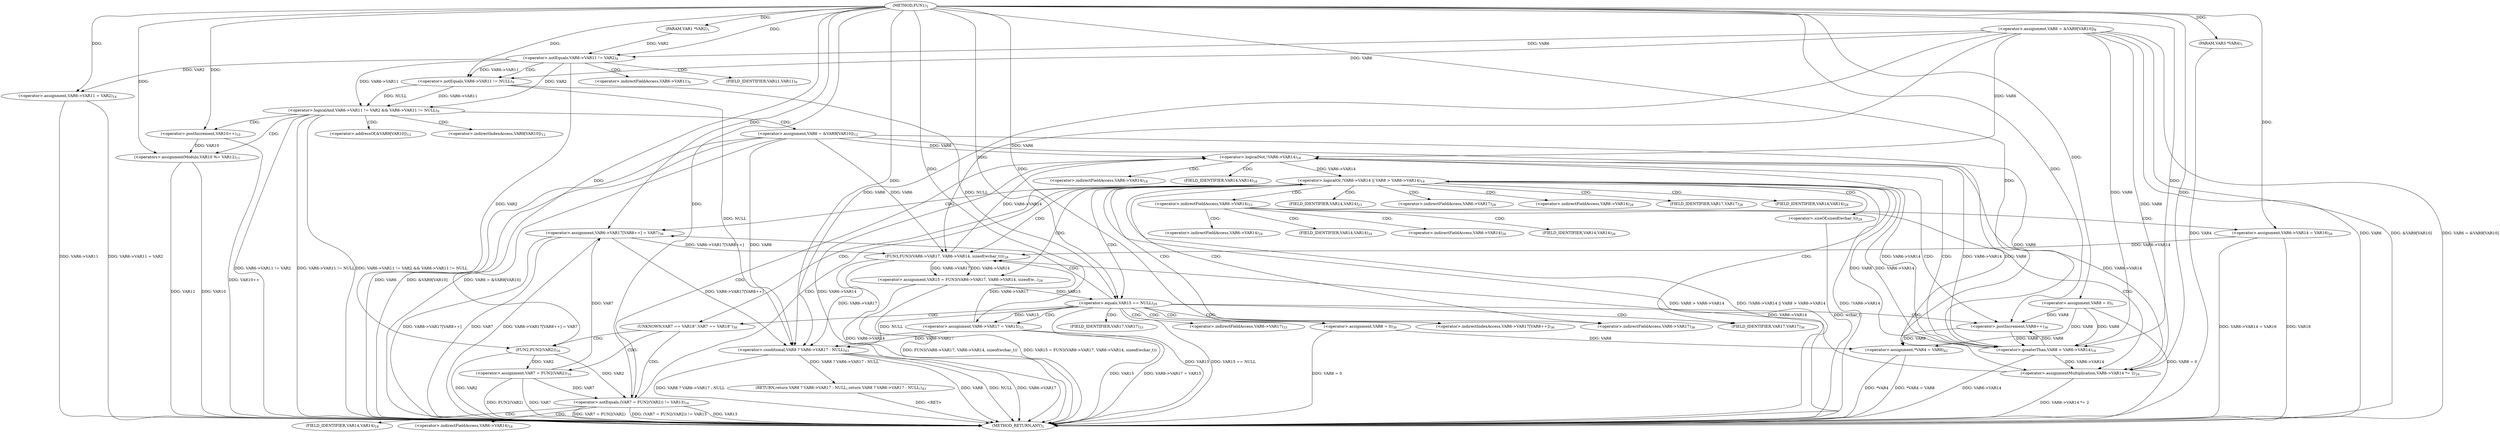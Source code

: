 digraph "FUN1" {  
"8" [label = <(METHOD,FUN1)<SUB>1</SUB>> ]
"139" [label = <(METHOD_RETURN,ANY)<SUB>1</SUB>> ]
"9" [label = <(PARAM,VAR1 *VAR2)<SUB>1</SUB>> ]
"10" [label = <(PARAM,VAR3 *VAR4)<SUB>1</SUB>> ]
"15" [label = <(&lt;operator&gt;.assignment,VAR8 = 0)<SUB>5</SUB>> ]
"18" [label = <(&lt;operator&gt;.assignment,VAR6 = &amp;VAR9[VAR10])<SUB>8</SUB>> ]
"48" [label = <(&lt;operator&gt;.assignment,VAR6-&gt;VAR11 = VAR2)<SUB>14</SUB>> ]
"128" [label = <(&lt;operator&gt;.assignment,*VAR4 = VAR8)<SUB>42</SUB>> ]
"132" [label = <(RETURN,return VAR8 ? VAR6-&gt;VAR17 : NULL;,return VAR8 ? VAR6-&gt;VAR17 : NULL;)<SUB>43</SUB>> ]
"25" [label = <(&lt;operator&gt;.logicalAnd,VAR6-&gt;VAR11 != VAR2 &amp;&amp; VAR6-&gt;VAR11 != NULL)<SUB>9</SUB>> ]
"54" [label = <(&lt;operator&gt;.notEquals,(VAR7 = FUN2(VAR2)) != VAR13)<SUB>16</SUB>> ]
"133" [label = <(&lt;operator&gt;.conditional,VAR8 ? VAR6-&gt;VAR17 : NULL)<SUB>43</SUB>> ]
"37" [label = <(&lt;operator&gt;.postIncrement,VAR10++)<SUB>10</SUB>> ]
"39" [label = <(&lt;operators&gt;.assignmentModulo,VAR10 %= VAR12)<SUB>11</SUB>> ]
"42" [label = <(&lt;operator&gt;.assignment,VAR6 = &amp;VAR9[VAR10])<SUB>12</SUB>> ]
"116" [label = <(&lt;operator&gt;.assignment,VAR6-&gt;VAR17[VAR8++] = VAR7)<SUB>36</SUB>> ]
"26" [label = <(&lt;operator&gt;.notEquals,VAR6-&gt;VAR11 != VAR2)<SUB>9</SUB>> ]
"31" [label = <(&lt;operator&gt;.notEquals,VAR6-&gt;VAR11 != NULL)<SUB>9</SUB>> ]
"55" [label = <(&lt;operator&gt;.assignment,VAR7 = FUN2(VAR2))<SUB>16</SUB>> ]
"62" [label = <(&lt;operator&gt;.logicalOr,!VAR6-&gt;VAR14 || VAR8 &gt; VAR6-&gt;VAR14)<SUB>18</SUB>> ]
"57" [label = <(FUN2,FUN2(VAR2))<SUB>16</SUB>> ]
"91" [label = <(&lt;operator&gt;.assignment,VAR15 = FUN3(VAR6-&gt;VAR17, VAR6-&gt;VAR14, sizeof(w...)<SUB>28</SUB>> ]
"111" [label = <(&lt;operator&gt;.assignment,VAR6-&gt;VAR17 = VAR15)<SUB>33</SUB>> ]
"63" [label = <(&lt;operator&gt;.logicalNot,!VAR6-&gt;VAR14)<SUB>18</SUB>> ]
"67" [label = <(&lt;operator&gt;.greaterThan,VAR8 &gt; VAR6-&gt;VAR14)<SUB>18</SUB>> ]
"103" [label = <(&lt;operator&gt;.equals,VAR15 == NULL)<SUB>29</SUB>> ]
"121" [label = <(&lt;operator&gt;.postIncrement,VAR8++)<SUB>36</SUB>> ]
"79" [label = <(&lt;operator&gt;.assignmentMultiplication,VAR6-&gt;VAR14 *= 2)<SUB>24</SUB>> ]
"93" [label = <(FUN3,FUN3(VAR6-&gt;VAR17, VAR6-&gt;VAR14, sizeof(wchar_t)))<SUB>28</SUB>> ]
"107" [label = <(&lt;operator&gt;.assignment,VAR8 = 0)<SUB>30</SUB>> ]
"86" [label = <(&lt;operator&gt;.assignment,VAR6-&gt;VAR14 = VAR16)<SUB>26</SUB>> ]
"100" [label = <(&lt;operator&gt;.sizeOf,sizeof(wchar_t))<SUB>28</SUB>> ]
"32" [label = <(&lt;operator&gt;.indirectFieldAccess,VAR6-&gt;VAR11)<SUB>9</SUB>> ]
"44" [label = <(&lt;operator&gt;.addressOf,&amp;VAR9[VAR10])<SUB>12</SUB>> ]
"117" [label = <(&lt;operator&gt;.indirectIndexAccess,VAR6-&gt;VAR17[VAR8++])<SUB>36</SUB>> ]
"125" [label = <(UNKNOWN,VAR7 == VAR18'',VAR7 == VAR18'')<SUB>38</SUB>> ]
"34" [label = <(FIELD_IDENTIFIER,VAR11,VAR11)<SUB>9</SUB>> ]
"45" [label = <(&lt;operator&gt;.indirectIndexAccess,VAR9[VAR10])<SUB>12</SUB>> ]
"118" [label = <(&lt;operator&gt;.indirectFieldAccess,VAR6-&gt;VAR17)<SUB>36</SUB>> ]
"64" [label = <(&lt;operator&gt;.indirectFieldAccess,VAR6-&gt;VAR14)<SUB>18</SUB>> ]
"69" [label = <(&lt;operator&gt;.indirectFieldAccess,VAR6-&gt;VAR14)<SUB>18</SUB>> ]
"75" [label = <(&lt;operator&gt;.indirectFieldAccess,VAR6-&gt;VAR14)<SUB>23</SUB>> ]
"112" [label = <(&lt;operator&gt;.indirectFieldAccess,VAR6-&gt;VAR17)<SUB>33</SUB>> ]
"120" [label = <(FIELD_IDENTIFIER,VAR17,VAR17)<SUB>36</SUB>> ]
"66" [label = <(FIELD_IDENTIFIER,VAR14,VAR14)<SUB>18</SUB>> ]
"71" [label = <(FIELD_IDENTIFIER,VAR14,VAR14)<SUB>18</SUB>> ]
"77" [label = <(FIELD_IDENTIFIER,VAR14,VAR14)<SUB>23</SUB>> ]
"94" [label = <(&lt;operator&gt;.indirectFieldAccess,VAR6-&gt;VAR17)<SUB>28</SUB>> ]
"97" [label = <(&lt;operator&gt;.indirectFieldAccess,VAR6-&gt;VAR14)<SUB>28</SUB>> ]
"114" [label = <(FIELD_IDENTIFIER,VAR17,VAR17)<SUB>33</SUB>> ]
"80" [label = <(&lt;operator&gt;.indirectFieldAccess,VAR6-&gt;VAR14)<SUB>24</SUB>> ]
"96" [label = <(FIELD_IDENTIFIER,VAR17,VAR17)<SUB>28</SUB>> ]
"99" [label = <(FIELD_IDENTIFIER,VAR14,VAR14)<SUB>28</SUB>> ]
"82" [label = <(FIELD_IDENTIFIER,VAR14,VAR14)<SUB>24</SUB>> ]
"87" [label = <(&lt;operator&gt;.indirectFieldAccess,VAR6-&gt;VAR14)<SUB>26</SUB>> ]
"89" [label = <(FIELD_IDENTIFIER,VAR14,VAR14)<SUB>26</SUB>> ]
  "132" -> "139"  [ label = "DDG: &lt;RET&gt;"] 
  "10" -> "139"  [ label = "DDG: VAR4"] 
  "15" -> "139"  [ label = "DDG: VAR8 = 0"] 
  "18" -> "139"  [ label = "DDG: VAR6"] 
  "18" -> "139"  [ label = "DDG: &amp;VAR9[VAR10]"] 
  "18" -> "139"  [ label = "DDG: VAR6 = &amp;VAR9[VAR10]"] 
  "25" -> "139"  [ label = "DDG: VAR6-&gt;VAR11 != VAR2"] 
  "25" -> "139"  [ label = "DDG: VAR6-&gt;VAR11 != NULL"] 
  "25" -> "139"  [ label = "DDG: VAR6-&gt;VAR11 != VAR2 &amp;&amp; VAR6-&gt;VAR11 != NULL"] 
  "37" -> "139"  [ label = "DDG: VAR10++"] 
  "39" -> "139"  [ label = "DDG: VAR10"] 
  "42" -> "139"  [ label = "DDG: VAR6"] 
  "42" -> "139"  [ label = "DDG: &amp;VAR9[VAR10]"] 
  "42" -> "139"  [ label = "DDG: VAR6 = &amp;VAR9[VAR10]"] 
  "48" -> "139"  [ label = "DDG: VAR6-&gt;VAR11"] 
  "48" -> "139"  [ label = "DDG: VAR6-&gt;VAR11 = VAR2"] 
  "55" -> "139"  [ label = "DDG: VAR7"] 
  "57" -> "139"  [ label = "DDG: VAR2"] 
  "55" -> "139"  [ label = "DDG: FUN2(VAR2)"] 
  "54" -> "139"  [ label = "DDG: VAR7 = FUN2(VAR2)"] 
  "54" -> "139"  [ label = "DDG: (VAR7 = FUN2(VAR2)) != VAR13"] 
  "63" -> "139"  [ label = "DDG: VAR6-&gt;VAR14"] 
  "62" -> "139"  [ label = "DDG: !VAR6-&gt;VAR14"] 
  "67" -> "139"  [ label = "DDG: VAR6-&gt;VAR14"] 
  "62" -> "139"  [ label = "DDG: VAR8 &gt; VAR6-&gt;VAR14"] 
  "62" -> "139"  [ label = "DDG: !VAR6-&gt;VAR14 || VAR8 &gt; VAR6-&gt;VAR14"] 
  "86" -> "139"  [ label = "DDG: VAR6-&gt;VAR14 = VAR16"] 
  "79" -> "139"  [ label = "DDG: VAR6-&gt;VAR14 *= 2"] 
  "93" -> "139"  [ label = "DDG: VAR6-&gt;VAR14"] 
  "91" -> "139"  [ label = "DDG: FUN3(VAR6-&gt;VAR17, VAR6-&gt;VAR14, sizeof(wchar_t))"] 
  "91" -> "139"  [ label = "DDG: VAR15 = FUN3(VAR6-&gt;VAR17, VAR6-&gt;VAR14, sizeof(wchar_t))"] 
  "103" -> "139"  [ label = "DDG: VAR15"] 
  "103" -> "139"  [ label = "DDG: VAR15 == NULL"] 
  "111" -> "139"  [ label = "DDG: VAR15"] 
  "111" -> "139"  [ label = "DDG: VAR6-&gt;VAR17 = VAR15"] 
  "116" -> "139"  [ label = "DDG: VAR6-&gt;VAR17[VAR8++]"] 
  "116" -> "139"  [ label = "DDG: VAR7"] 
  "116" -> "139"  [ label = "DDG: VAR6-&gt;VAR17[VAR8++] = VAR7"] 
  "107" -> "139"  [ label = "DDG: VAR8 = 0"] 
  "128" -> "139"  [ label = "DDG: *VAR4"] 
  "128" -> "139"  [ label = "DDG: *VAR4 = VAR8"] 
  "133" -> "139"  [ label = "DDG: VAR8"] 
  "133" -> "139"  [ label = "DDG: NULL"] 
  "133" -> "139"  [ label = "DDG: VAR6-&gt;VAR17"] 
  "133" -> "139"  [ label = "DDG: VAR8 ? VAR6-&gt;VAR17 : NULL"] 
  "86" -> "139"  [ label = "DDG: VAR16"] 
  "100" -> "139"  [ label = "DDG: wchar_t"] 
  "54" -> "139"  [ label = "DDG: VAR13"] 
  "39" -> "139"  [ label = "DDG: VAR12"] 
  "8" -> "9"  [ label = "DDG: "] 
  "8" -> "10"  [ label = "DDG: "] 
  "8" -> "15"  [ label = "DDG: "] 
  "26" -> "48"  [ label = "DDG: VAR2"] 
  "8" -> "48"  [ label = "DDG: "] 
  "15" -> "128"  [ label = "DDG: VAR8"] 
  "121" -> "128"  [ label = "DDG: VAR8"] 
  "107" -> "128"  [ label = "DDG: VAR8"] 
  "8" -> "128"  [ label = "DDG: "] 
  "133" -> "132"  [ label = "DDG: VAR8 ? VAR6-&gt;VAR17 : NULL"] 
  "18" -> "133"  [ label = "DDG: VAR6"] 
  "42" -> "133"  [ label = "DDG: VAR6"] 
  "93" -> "133"  [ label = "DDG: VAR6-&gt;VAR17"] 
  "111" -> "133"  [ label = "DDG: VAR6-&gt;VAR17"] 
  "116" -> "133"  [ label = "DDG: VAR6-&gt;VAR17[VAR8++]"] 
  "31" -> "133"  [ label = "DDG: NULL"] 
  "103" -> "133"  [ label = "DDG: NULL"] 
  "8" -> "133"  [ label = "DDG: "] 
  "26" -> "25"  [ label = "DDG: VAR6-&gt;VAR11"] 
  "26" -> "25"  [ label = "DDG: VAR2"] 
  "31" -> "25"  [ label = "DDG: VAR6-&gt;VAR11"] 
  "31" -> "25"  [ label = "DDG: NULL"] 
  "8" -> "39"  [ label = "DDG: "] 
  "55" -> "54"  [ label = "DDG: VAR7"] 
  "57" -> "54"  [ label = "DDG: VAR2"] 
  "8" -> "54"  [ label = "DDG: "] 
  "55" -> "116"  [ label = "DDG: VAR7"] 
  "8" -> "116"  [ label = "DDG: "] 
  "18" -> "26"  [ label = "DDG: VAR6"] 
  "9" -> "26"  [ label = "DDG: VAR2"] 
  "8" -> "26"  [ label = "DDG: "] 
  "18" -> "31"  [ label = "DDG: VAR6"] 
  "26" -> "31"  [ label = "DDG: VAR6-&gt;VAR11"] 
  "8" -> "31"  [ label = "DDG: "] 
  "8" -> "37"  [ label = "DDG: "] 
  "37" -> "39"  [ label = "DDG: VAR10"] 
  "57" -> "55"  [ label = "DDG: VAR2"] 
  "8" -> "57"  [ label = "DDG: "] 
  "26" -> "57"  [ label = "DDG: VAR2"] 
  "63" -> "62"  [ label = "DDG: VAR6-&gt;VAR14"] 
  "67" -> "62"  [ label = "DDG: VAR8"] 
  "67" -> "62"  [ label = "DDG: VAR6-&gt;VAR14"] 
  "93" -> "91"  [ label = "DDG: VAR6-&gt;VAR17"] 
  "93" -> "91"  [ label = "DDG: VAR6-&gt;VAR14"] 
  "103" -> "111"  [ label = "DDG: VAR15"] 
  "8" -> "111"  [ label = "DDG: "] 
  "18" -> "63"  [ label = "DDG: VAR6"] 
  "42" -> "63"  [ label = "DDG: VAR6"] 
  "67" -> "63"  [ label = "DDG: VAR6-&gt;VAR14"] 
  "93" -> "63"  [ label = "DDG: VAR6-&gt;VAR14"] 
  "15" -> "67"  [ label = "DDG: VAR8"] 
  "121" -> "67"  [ label = "DDG: VAR8"] 
  "8" -> "67"  [ label = "DDG: "] 
  "18" -> "67"  [ label = "DDG: VAR6"] 
  "42" -> "67"  [ label = "DDG: VAR6"] 
  "63" -> "67"  [ label = "DDG: VAR6-&gt;VAR14"] 
  "15" -> "121"  [ label = "DDG: VAR8"] 
  "67" -> "121"  [ label = "DDG: VAR8"] 
  "8" -> "121"  [ label = "DDG: "] 
  "8" -> "79"  [ label = "DDG: "] 
  "18" -> "93"  [ label = "DDG: VAR6"] 
  "42" -> "93"  [ label = "DDG: VAR6"] 
  "111" -> "93"  [ label = "DDG: VAR6-&gt;VAR17"] 
  "116" -> "93"  [ label = "DDG: VAR6-&gt;VAR17[VAR8++]"] 
  "86" -> "93"  [ label = "DDG: VAR6-&gt;VAR14"] 
  "79" -> "93"  [ label = "DDG: VAR6-&gt;VAR14"] 
  "91" -> "103"  [ label = "DDG: VAR15"] 
  "8" -> "103"  [ label = "DDG: "] 
  "31" -> "103"  [ label = "DDG: NULL"] 
  "8" -> "107"  [ label = "DDG: "] 
  "18" -> "79"  [ label = "DDG: VAR6"] 
  "42" -> "79"  [ label = "DDG: VAR6"] 
  "63" -> "79"  [ label = "DDG: VAR6-&gt;VAR14"] 
  "67" -> "79"  [ label = "DDG: VAR6-&gt;VAR14"] 
  "8" -> "86"  [ label = "DDG: "] 
  "25" -> "42"  [ label = "CDG: "] 
  "25" -> "37"  [ label = "CDG: "] 
  "25" -> "45"  [ label = "CDG: "] 
  "25" -> "44"  [ label = "CDG: "] 
  "25" -> "39"  [ label = "CDG: "] 
  "54" -> "64"  [ label = "CDG: "] 
  "54" -> "66"  [ label = "CDG: "] 
  "54" -> "63"  [ label = "CDG: "] 
  "54" -> "62"  [ label = "CDG: "] 
  "26" -> "34"  [ label = "CDG: "] 
  "26" -> "32"  [ label = "CDG: "] 
  "26" -> "31"  [ label = "CDG: "] 
  "62" -> "94"  [ label = "CDG: "] 
  "62" -> "96"  [ label = "CDG: "] 
  "62" -> "77"  [ label = "CDG: "] 
  "62" -> "120"  [ label = "CDG: "] 
  "62" -> "116"  [ label = "CDG: "] 
  "62" -> "75"  [ label = "CDG: "] 
  "62" -> "99"  [ label = "CDG: "] 
  "62" -> "103"  [ label = "CDG: "] 
  "62" -> "121"  [ label = "CDG: "] 
  "62" -> "97"  [ label = "CDG: "] 
  "62" -> "91"  [ label = "CDG: "] 
  "62" -> "93"  [ label = "CDG: "] 
  "62" -> "118"  [ label = "CDG: "] 
  "62" -> "100"  [ label = "CDG: "] 
  "62" -> "117"  [ label = "CDG: "] 
  "62" -> "125"  [ label = "CDG: "] 
  "125" -> "57"  [ label = "CDG: "] 
  "125" -> "54"  [ label = "CDG: "] 
  "125" -> "55"  [ label = "CDG: "] 
  "63" -> "69"  [ label = "CDG: "] 
  "63" -> "67"  [ label = "CDG: "] 
  "63" -> "71"  [ label = "CDG: "] 
  "75" -> "89"  [ label = "CDG: "] 
  "75" -> "87"  [ label = "CDG: "] 
  "75" -> "82"  [ label = "CDG: "] 
  "75" -> "79"  [ label = "CDG: "] 
  "75" -> "80"  [ label = "CDG: "] 
  "75" -> "86"  [ label = "CDG: "] 
  "103" -> "107"  [ label = "CDG: "] 
  "103" -> "120"  [ label = "CDG: "] 
  "103" -> "116"  [ label = "CDG: "] 
  "103" -> "114"  [ label = "CDG: "] 
  "103" -> "121"  [ label = "CDG: "] 
  "103" -> "112"  [ label = "CDG: "] 
  "103" -> "118"  [ label = "CDG: "] 
  "103" -> "117"  [ label = "CDG: "] 
  "103" -> "125"  [ label = "CDG: "] 
  "103" -> "111"  [ label = "CDG: "] 
}
